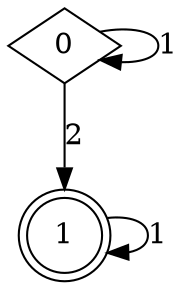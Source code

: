 digraph a { 
0[shape=diamond] ;
0->0 [label="1"] ;
0->1 [label="2"] ;
1[shape=doublecircle] ;
1->1 [label="1"] ;

 }